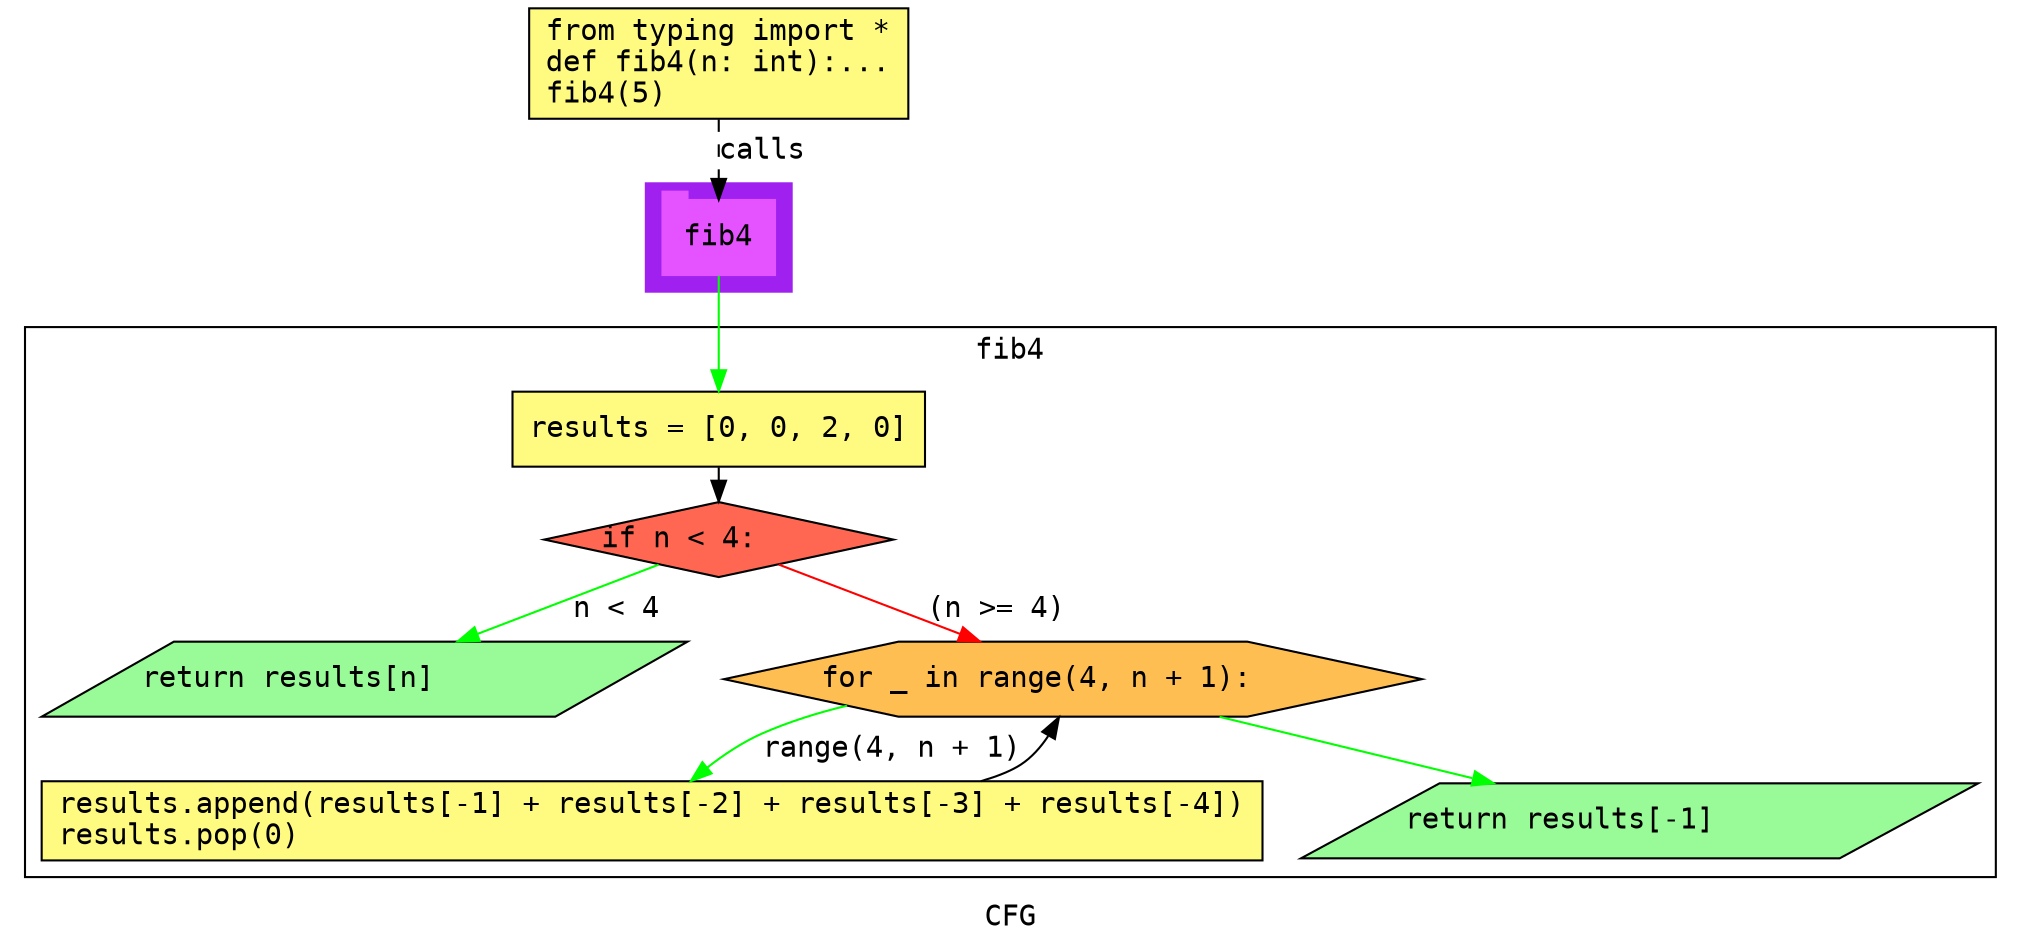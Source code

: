 digraph cluster854CFG {
	graph [bb="0,0,950,448",
		compound=True,
		fontname="DejaVu Sans Mono",
		label=CFG,
		lheight=0.21,
		lp="475,11.5",
		lwidth=0.35,
		pack=False,
		rankdir=TB,
		ranksep=0.02
	];
	node [fontname="DejaVu Sans Mono",
		label="\N"
	];
	edge [fontname="DejaVu Sans Mono"];
	subgraph cluster_1 {
		graph [bb="298,312,368,364",
			color=purple,
			compound=true,
			fontname="DejaVu Sans Mono",
			label="",
			rankdir=TB,
			ranksep=0.02,
			shape=tab,
			style=filled
		];
		node [fontname="DejaVu Sans Mono"];
		edge [fontname="DejaVu Sans Mono"];
		15	[color="#E552FF",
			height=0.5,
			label=fib4,
			linenum="[13]",
			pos="333,338",
			shape=tab,
			style=filled,
			width=0.75];
	}
	subgraph cluster4fib4 {
		graph [bb="8,31,942,295",
			compound=True,
			fontname="DejaVu Sans Mono",
			label=fib4,
			lheight=0.21,
			lp="475,283.5",
			lwidth=0.47,
			pack=False,
			rankdir=TB,
			ranksep=0.02
		];
		node [fontname="DejaVu Sans Mono"];
		edge [fontname="DejaVu Sans Mono"];
		subgraph cluster_6 {
			graph [color=purple,
				compound=true,
				fontname="DejaVu Sans Mono",
				label="",
				rankdir=TB,
				ranksep=0.02,
				shape=tab,
				style=filled
			];
			node [fontname="DejaVu Sans Mono"];
			edge [fontname="DejaVu Sans Mono"];
		}
		subgraph cluster_9 {
			graph [color=purple,
				compound=true,
				fontname="DejaVu Sans Mono",
				label="",
				rankdir=TB,
				ranksep=0.02,
				shape=tab,
				style=filled
			];
			node [fontname="DejaVu Sans Mono"];
			edge [fontname="DejaVu Sans Mono"];
		}
		3	[fillcolor="#FFFB81",
			height=0.5,
			label="results = [0, 0, 2, 0]\l",
			linenum="[3]",
			pos="333,246",
			shape=rectangle,
			style="filled,solid",
			width=2.75];
		4	[fillcolor="#FF6752",
			height=0.5,
			label="if n < 4:\l",
			linenum="[4]",
			pos="333,193",
			shape=diamond,
			style="filled,solid",
			width=2.3234];
		3 -> 4	[color=black,
			pos="e,333,211.25 333,227.73 333,225.66 333,223.5 333,221.32"];
		5	[fillcolor="#98fb98",
			height=0.5,
			label="return results[n]\l",
			linenum="[5]",
			pos="166,126",
			shape=parallelogram,
			style="filled,solid",
			width=4.1559];
		4 -> 5	[color=green,
			label="n < 4",
			lp="285,159.5",
			pos="e,209.89,144.08 304.67,180.97 281.34,171.89 247.62,158.77 219.27,147.73"];
		6	[fillcolor="#FFBE52",
			height=0.5,
			label="for _ in range(4, n + 1):\l",
			linenum="[7]",
			pos="501,126",
			shape=hexagon,
			style="filled,solid",
			width=4.6489];
		4 -> 6	[color=red,
			label="(n >= 4)",
			lp="465.5,159.5",
			pos="e,456.85,144.08 361.5,180.97 384.96,171.89 418.89,158.77 447.41,147.73"];
		9	[fillcolor="#FFFB81",
			height=0.52778,
			label="results.append(results[-1] + results[-2] + results[-3] + results[-4])\lresults.pop(0)\l",
			linenum="[8, 9]",
			pos="309,58",
			shape=rectangle,
			style="filled,solid",
			width=8.1389];
		6 -> 9	[color=green,
			label="range(4, n + 1)",
			lp="385,92.5",
			pos="e,310.95,77.388 376.11,116.79 352.57,113.1 332.38,107.75 323,100 318.9,96.613 316,91.97 313.94,87.024"];
		10	[fillcolor="#98fb98",
			height=0.5,
			label="return results[-1]\l",
			linenum="[11]",
			pos="777,58",
			shape=parallelogram,
			style="filled,solid",
			width=4.3676];
		6 -> 10	[color=green,
			pos="e,705.86,76.011 572.44,107.92 610.28,98.868 656.9,87.72 696.07,78.352"];
		9 -> 6	[color=black,
			pos="e,483.94,107.81 430.72,77.082 437.69,79.41 444.5,82.036 451,85 459.91,89.065 468.61,95.072 476.19,101.2"];
	}
	1	[fillcolor="#FFFB81",
		height=0.73611,
		label="from typing import *\ldef fib4(n: int):...\lfib4(5)\l",
		linenum="[1]",
		pos="333,421.5",
		shape=rectangle,
		style="filled,solid",
		width=2.5278];
	1 -> 15	[label=calls,
		lp="354,379.5",
		pos="e,333,356.13 333,394.71 333,385.66 333,375.47 333,366.3",
		style=dashed];
	15 -> 3	[color=green,
		pos="e,333,264.3 333,319.65 333,306.82 333,289.11 333,274.38"];
}
